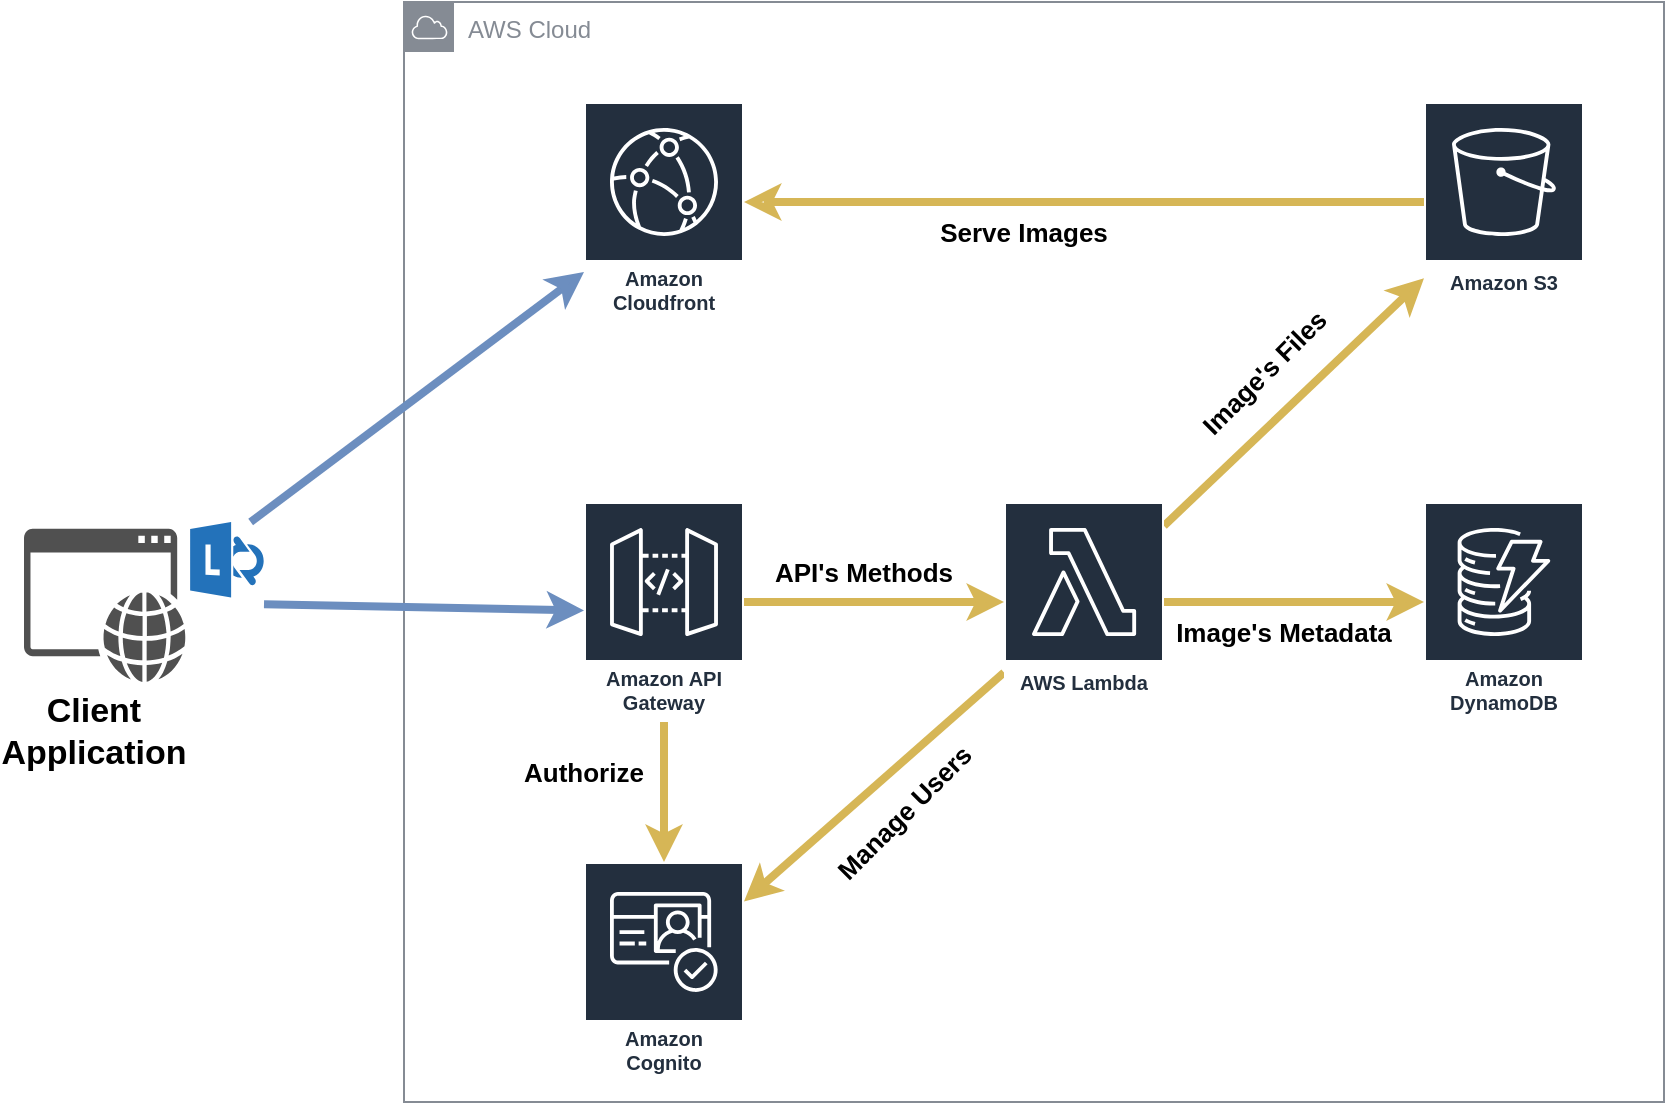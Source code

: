 <mxfile version="15.9.1" type="device"><diagram id="AbGApJv0zfEMsP78hqDD" name="Page-1"><mxGraphModel dx="1350" dy="668" grid="1" gridSize="10" guides="1" tooltips="1" connect="1" arrows="1" fold="1" page="1" pageScale="1" pageWidth="1100" pageHeight="850" math="0" shadow="0"><root><mxCell id="0"/><mxCell id="1" parent="0"/><mxCell id="BGSmXX5Bq8YHClTH_aG5-2" value="AWS Cloud" style="sketch=0;outlineConnect=0;gradientColor=none;html=1;whiteSpace=wrap;fontSize=12;fontStyle=0;shape=mxgraph.aws4.group;grIcon=mxgraph.aws4.group_aws_cloud;strokeColor=#858B94;fillColor=none;verticalAlign=top;align=left;spacingLeft=30;fontColor=#858B94;dashed=0;" vertex="1" parent="1"><mxGeometry x="250" y="70" width="630" height="550" as="geometry"/></mxCell><mxCell id="BGSmXX5Bq8YHClTH_aG5-3" value="Amazon Cognito" style="sketch=0;outlineConnect=0;fontColor=#232F3E;gradientColor=none;strokeColor=#ffffff;fillColor=#232F3E;dashed=0;verticalLabelPosition=middle;verticalAlign=bottom;align=center;html=1;whiteSpace=wrap;fontSize=10;fontStyle=1;spacing=3;shape=mxgraph.aws4.productIcon;prIcon=mxgraph.aws4.cognito;" vertex="1" parent="1"><mxGeometry x="340" y="500" width="80" height="110" as="geometry"/></mxCell><mxCell id="BGSmXX5Bq8YHClTH_aG5-4" value="Amazon S3" style="sketch=0;outlineConnect=0;fontColor=#232F3E;gradientColor=none;strokeColor=#ffffff;fillColor=#232F3E;dashed=0;verticalLabelPosition=middle;verticalAlign=bottom;align=center;html=1;whiteSpace=wrap;fontSize=10;fontStyle=1;spacing=3;shape=mxgraph.aws4.productIcon;prIcon=mxgraph.aws4.s3;" vertex="1" parent="1"><mxGeometry x="760" y="120" width="80" height="100" as="geometry"/></mxCell><mxCell id="BGSmXX5Bq8YHClTH_aG5-14" style="edgeStyle=none;rounded=0;orthogonalLoop=1;jettySize=auto;html=1;strokeWidth=4;fillColor=#fff2cc;strokeColor=#d6b656;" edge="1" parent="1" target="BGSmXX5Bq8YHClTH_aG5-7"><mxGeometry relative="1" as="geometry"><mxPoint x="410" y="370" as="sourcePoint"/></mxGeometry></mxCell><mxCell id="BGSmXX5Bq8YHClTH_aG5-15" style="edgeStyle=none;rounded=0;orthogonalLoop=1;jettySize=auto;html=1;strokeWidth=4;fillColor=#fff2cc;strokeColor=#d6b656;" edge="1" parent="1" source="BGSmXX5Bq8YHClTH_aG5-6" target="BGSmXX5Bq8YHClTH_aG5-3"><mxGeometry relative="1" as="geometry"/></mxCell><mxCell id="BGSmXX5Bq8YHClTH_aG5-6" value="Amazon API Gateway" style="sketch=0;outlineConnect=0;fontColor=#232F3E;gradientColor=none;strokeColor=#ffffff;fillColor=#232F3E;dashed=0;verticalLabelPosition=middle;verticalAlign=bottom;align=center;html=1;whiteSpace=wrap;fontSize=10;fontStyle=1;spacing=3;shape=mxgraph.aws4.productIcon;prIcon=mxgraph.aws4.api_gateway;" vertex="1" parent="1"><mxGeometry x="340" y="320" width="80" height="110" as="geometry"/></mxCell><mxCell id="BGSmXX5Bq8YHClTH_aG5-16" style="edgeStyle=none;rounded=0;orthogonalLoop=1;jettySize=auto;html=1;strokeWidth=4;fillColor=#fff2cc;strokeColor=#d6b656;" edge="1" parent="1" source="BGSmXX5Bq8YHClTH_aG5-7" target="BGSmXX5Bq8YHClTH_aG5-3"><mxGeometry relative="1" as="geometry"/></mxCell><mxCell id="BGSmXX5Bq8YHClTH_aG5-17" style="edgeStyle=none;rounded=0;orthogonalLoop=1;jettySize=auto;html=1;strokeWidth=4;fillColor=#fff2cc;strokeColor=#d6b656;" edge="1" parent="1" source="BGSmXX5Bq8YHClTH_aG5-7"><mxGeometry relative="1" as="geometry"><mxPoint x="760" y="370" as="targetPoint"/></mxGeometry></mxCell><mxCell id="BGSmXX5Bq8YHClTH_aG5-18" style="edgeStyle=none;rounded=0;orthogonalLoop=1;jettySize=auto;html=1;strokeWidth=4;fillColor=#fff2cc;strokeColor=#d6b656;" edge="1" parent="1" source="BGSmXX5Bq8YHClTH_aG5-7" target="BGSmXX5Bq8YHClTH_aG5-4"><mxGeometry relative="1" as="geometry"/></mxCell><mxCell id="BGSmXX5Bq8YHClTH_aG5-7" value="AWS Lambda" style="sketch=0;outlineConnect=0;fontColor=#232F3E;gradientColor=none;strokeColor=#ffffff;fillColor=#232F3E;dashed=0;verticalLabelPosition=middle;verticalAlign=bottom;align=center;html=1;whiteSpace=wrap;fontSize=10;fontStyle=1;spacing=3;shape=mxgraph.aws4.productIcon;prIcon=mxgraph.aws4.lambda;" vertex="1" parent="1"><mxGeometry x="550" y="320" width="80" height="100" as="geometry"/></mxCell><mxCell id="BGSmXX5Bq8YHClTH_aG5-11" style="rounded=0;orthogonalLoop=1;jettySize=auto;html=1;strokeWidth=4;fillColor=#fff2cc;strokeColor=#d6b656;endArrow=none;endFill=0;startArrow=classic;startFill=0;" edge="1" parent="1" target="BGSmXX5Bq8YHClTH_aG5-4"><mxGeometry relative="1" as="geometry"><mxPoint x="420" y="170" as="sourcePoint"/></mxGeometry></mxCell><mxCell id="BGSmXX5Bq8YHClTH_aG5-8" value="Amazon Cloudfront" style="sketch=0;outlineConnect=0;fontColor=#232F3E;gradientColor=none;strokeColor=#ffffff;fillColor=#232F3E;dashed=0;verticalLabelPosition=middle;verticalAlign=bottom;align=center;html=1;whiteSpace=wrap;fontSize=10;fontStyle=1;spacing=3;shape=mxgraph.aws4.productIcon;prIcon=mxgraph.aws4.cloudfront;" vertex="1" parent="1"><mxGeometry x="340" y="120" width="80" height="110" as="geometry"/></mxCell><mxCell id="BGSmXX5Bq8YHClTH_aG5-9" value="Amazon DynamoDB" style="sketch=0;outlineConnect=0;fontColor=#232F3E;gradientColor=none;strokeColor=#ffffff;fillColor=#232F3E;dashed=0;verticalLabelPosition=middle;verticalAlign=bottom;align=center;html=1;whiteSpace=wrap;fontSize=10;fontStyle=1;spacing=3;shape=mxgraph.aws4.productIcon;prIcon=mxgraph.aws4.dynamodb;" vertex="1" parent="1"><mxGeometry x="760" y="320" width="80" height="110" as="geometry"/></mxCell><mxCell id="BGSmXX5Bq8YHClTH_aG5-12" style="edgeStyle=none;rounded=0;orthogonalLoop=1;jettySize=auto;html=1;strokeWidth=4;fillColor=#dae8fc;strokeColor=#6c8ebf;" edge="1" parent="1" source="BGSmXX5Bq8YHClTH_aG5-10" target="BGSmXX5Bq8YHClTH_aG5-8"><mxGeometry relative="1" as="geometry"/></mxCell><mxCell id="BGSmXX5Bq8YHClTH_aG5-13" style="edgeStyle=none;rounded=0;orthogonalLoop=1;jettySize=auto;html=1;strokeWidth=4;fillColor=#dae8fc;strokeColor=#6c8ebf;" edge="1" parent="1" source="BGSmXX5Bq8YHClTH_aG5-10" target="BGSmXX5Bq8YHClTH_aG5-6"><mxGeometry relative="1" as="geometry"/></mxCell><mxCell id="BGSmXX5Bq8YHClTH_aG5-10" value="" style="sketch=0;pointerEvents=1;shadow=0;dashed=0;html=1;strokeColor=none;fillColor=#505050;labelPosition=center;verticalLabelPosition=bottom;verticalAlign=top;outlineConnect=0;align=center;shape=mxgraph.office.communications.lync_web_app_client;" vertex="1" parent="1"><mxGeometry x="60" y="330" width="120" height="80" as="geometry"/></mxCell><mxCell id="BGSmXX5Bq8YHClTH_aG5-19" value="&lt;font style=&quot;font-size: 17px&quot;&gt;&lt;b&gt;Client&lt;br&gt;Application&lt;br&gt;&lt;/b&gt;&lt;/font&gt;" style="text;html=1;strokeColor=none;fillColor=none;align=center;verticalAlign=middle;whiteSpace=wrap;rounded=0;" vertex="1" parent="1"><mxGeometry x="50" y="420" width="90" height="30" as="geometry"/></mxCell><mxCell id="BGSmXX5Bq8YHClTH_aG5-20" value="&lt;b&gt;&lt;font style=&quot;font-size: 13px&quot;&gt;Serve Images&lt;/font&gt;&lt;/b&gt;" style="text;html=1;strokeColor=none;fillColor=none;align=center;verticalAlign=middle;whiteSpace=wrap;rounded=0;fontSize=17;" vertex="1" parent="1"><mxGeometry x="500" y="170" width="120" height="30" as="geometry"/></mxCell><mxCell id="BGSmXX5Bq8YHClTH_aG5-22" value="&lt;b&gt;&lt;font style=&quot;font-size: 13px&quot;&gt;Manage Users&lt;/font&gt;&lt;/b&gt;" style="text;html=1;strokeColor=none;fillColor=none;align=center;verticalAlign=middle;whiteSpace=wrap;rounded=0;fontSize=17;rotation=-45;" vertex="1" parent="1"><mxGeometry x="440" y="460" width="120" height="30" as="geometry"/></mxCell><mxCell id="BGSmXX5Bq8YHClTH_aG5-23" value="&lt;b&gt;&lt;font style=&quot;font-size: 13px&quot;&gt;Authorize&lt;/font&gt;&lt;/b&gt;" style="text;html=1;strokeColor=none;fillColor=none;align=center;verticalAlign=middle;whiteSpace=wrap;rounded=0;fontSize=17;rotation=0;" vertex="1" parent="1"><mxGeometry x="280" y="440" width="120" height="30" as="geometry"/></mxCell><mxCell id="BGSmXX5Bq8YHClTH_aG5-25" value="&lt;font style=&quot;font-size: 13px&quot;&gt;&lt;b&gt;Image's Metadata&lt;/b&gt;&lt;/font&gt;" style="text;html=1;strokeColor=none;fillColor=none;align=center;verticalAlign=middle;whiteSpace=wrap;rounded=0;fontSize=17;rotation=0;" vertex="1" parent="1"><mxGeometry x="630" y="370" width="120" height="30" as="geometry"/></mxCell><mxCell id="BGSmXX5Bq8YHClTH_aG5-26" value="&lt;font style=&quot;font-size: 13px&quot;&gt;&lt;b&gt;Image's Files&lt;br&gt;&lt;/b&gt;&lt;/font&gt;" style="text;html=1;strokeColor=none;fillColor=none;align=center;verticalAlign=middle;whiteSpace=wrap;rounded=0;fontSize=17;rotation=-45;" vertex="1" parent="1"><mxGeometry x="620" y="240" width="120" height="30" as="geometry"/></mxCell><mxCell id="BGSmXX5Bq8YHClTH_aG5-27" value="&lt;b&gt;&lt;font style=&quot;font-size: 13px&quot;&gt;API's Methods&lt;/font&gt;&lt;/b&gt;" style="text;html=1;strokeColor=none;fillColor=none;align=center;verticalAlign=middle;whiteSpace=wrap;rounded=0;fontSize=17;rotation=0;" vertex="1" parent="1"><mxGeometry x="420" y="340" width="120" height="30" as="geometry"/></mxCell></root></mxGraphModel></diagram></mxfile>
